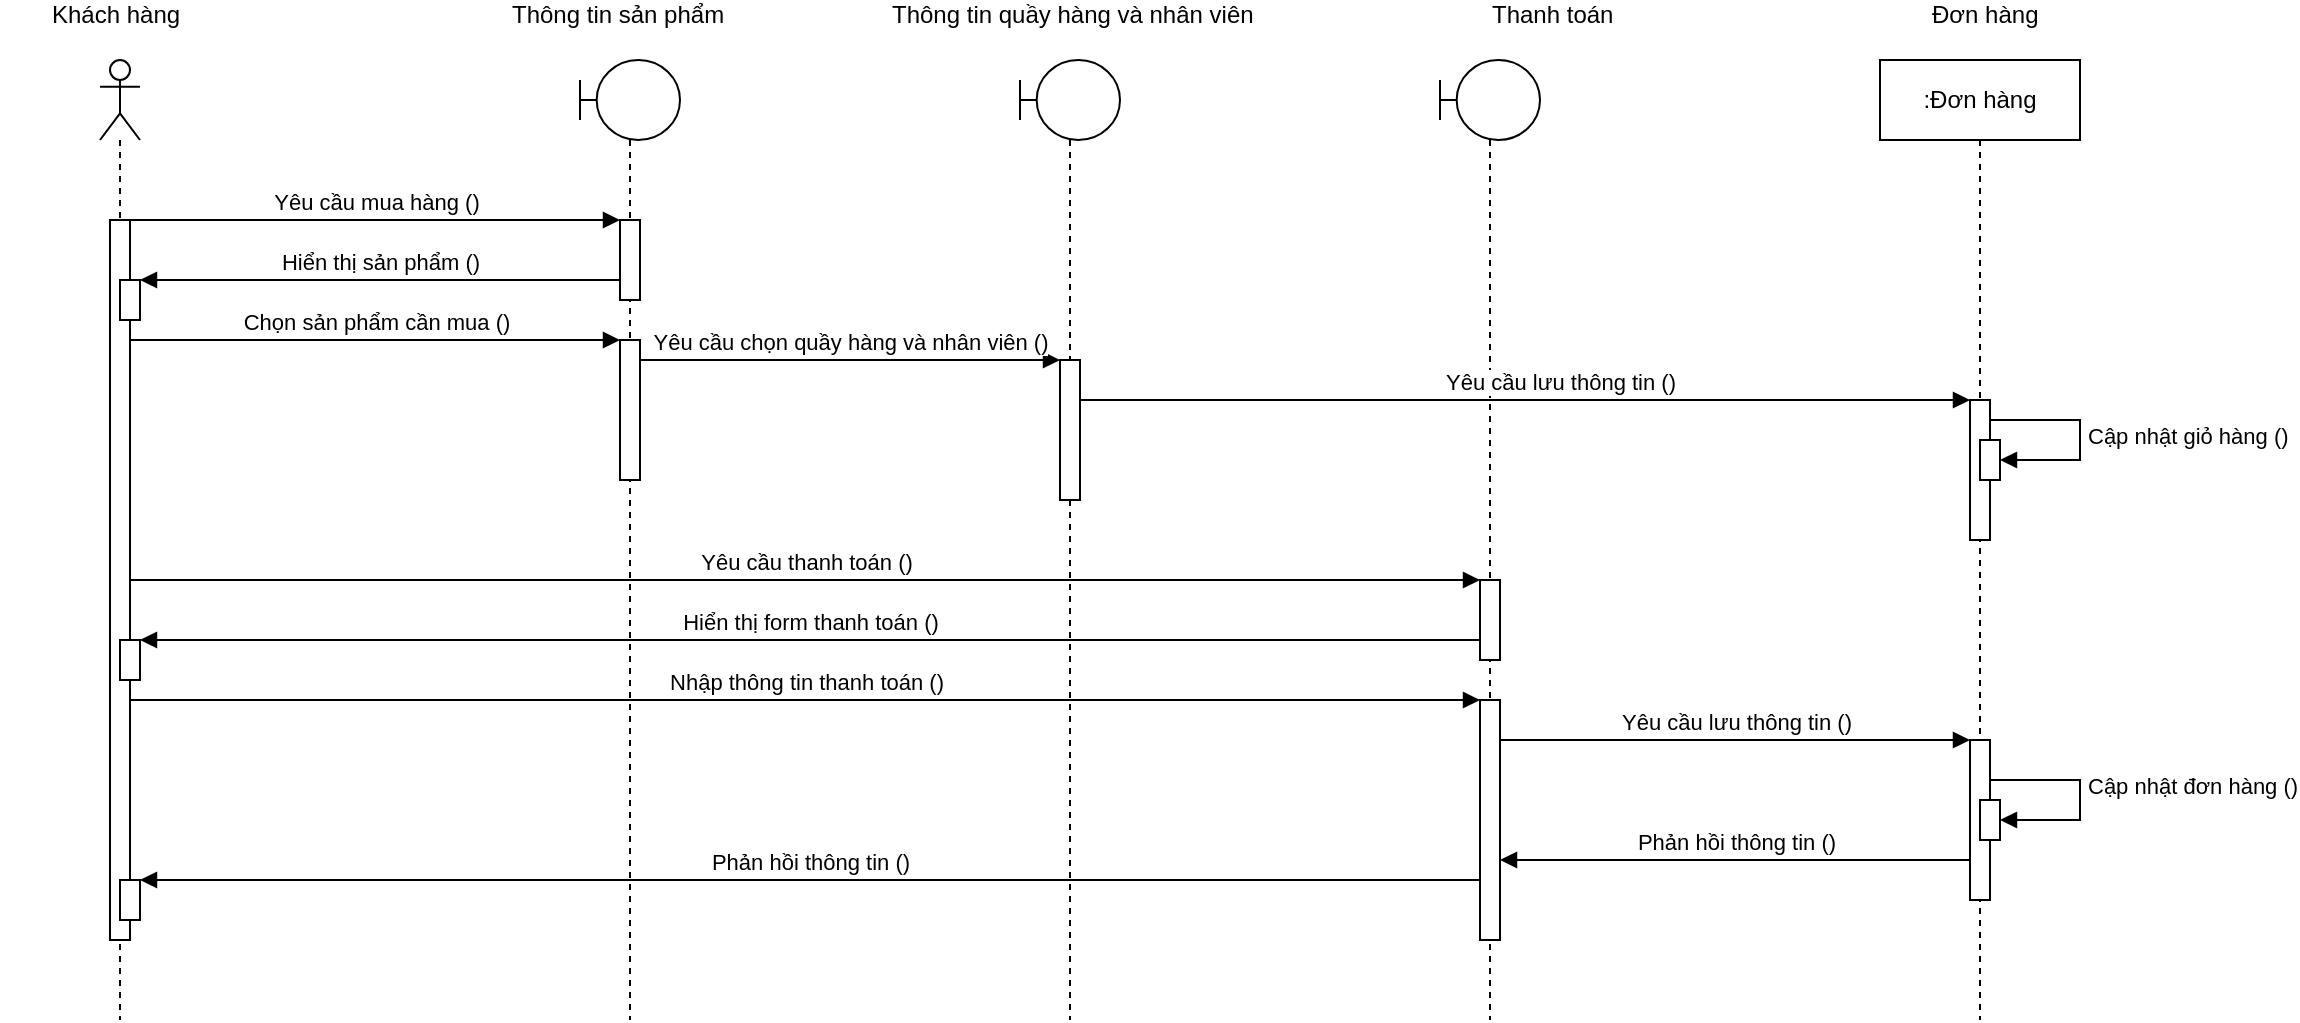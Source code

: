 <mxfile version="24.6.5" type="google">
  <diagram name="Page-1" id="2YBvvXClWsGukQMizWep">
    <mxGraphModel grid="1" page="1" gridSize="10" guides="1" tooltips="1" connect="1" arrows="1" fold="1" pageScale="1" pageWidth="850" pageHeight="1100" math="0" shadow="0">
      <root>
        <mxCell id="0" />
        <mxCell id="1" parent="0" />
        <mxCell id="N5gntgRf2Mj1DtgK5OVI-2" value="" style="shape=umlLifeline;perimeter=lifelinePerimeter;whiteSpace=wrap;html=1;container=1;dropTarget=0;collapsible=0;recursiveResize=0;outlineConnect=0;portConstraint=eastwest;newEdgeStyle={&quot;curved&quot;:0,&quot;rounded&quot;:0};participant=umlActor;" vertex="1" parent="1">
          <mxGeometry x="-130" y="40" width="20" height="480" as="geometry" />
        </mxCell>
        <mxCell id="N5gntgRf2Mj1DtgK5OVI-9" value="" style="html=1;points=[[0,0,0,0,5],[0,1,0,0,-5],[1,0,0,0,5],[1,1,0,0,-5]];perimeter=orthogonalPerimeter;outlineConnect=0;targetShapes=umlLifeline;portConstraint=eastwest;newEdgeStyle={&quot;curved&quot;:0,&quot;rounded&quot;:0};" vertex="1" parent="N5gntgRf2Mj1DtgK5OVI-2">
          <mxGeometry x="5" y="80" width="10" height="360" as="geometry" />
        </mxCell>
        <mxCell id="N5gntgRf2Mj1DtgK5OVI-13" value="" style="html=1;points=[[0,0,0,0,5],[0,1,0,0,-5],[1,0,0,0,5],[1,1,0,0,-5]];perimeter=orthogonalPerimeter;outlineConnect=0;targetShapes=umlLifeline;portConstraint=eastwest;newEdgeStyle={&quot;curved&quot;:0,&quot;rounded&quot;:0};" vertex="1" parent="N5gntgRf2Mj1DtgK5OVI-2">
          <mxGeometry x="10" y="110" width="10" height="20" as="geometry" />
        </mxCell>
        <mxCell id="N5gntgRf2Mj1DtgK5OVI-40" value="" style="html=1;points=[[0,0,0,0,5],[0,1,0,0,-5],[1,0,0,0,5],[1,1,0,0,-5]];perimeter=orthogonalPerimeter;outlineConnect=0;targetShapes=umlLifeline;portConstraint=eastwest;newEdgeStyle={&quot;curved&quot;:0,&quot;rounded&quot;:0};" vertex="1" parent="N5gntgRf2Mj1DtgK5OVI-2">
          <mxGeometry x="10" y="290" width="10" height="20" as="geometry" />
        </mxCell>
        <mxCell id="N5gntgRf2Mj1DtgK5OVI-73" value="" style="html=1;points=[[0,0,0,0,5],[0,1,0,0,-5],[1,0,0,0,5],[1,1,0,0,-5]];perimeter=orthogonalPerimeter;outlineConnect=0;targetShapes=umlLifeline;portConstraint=eastwest;newEdgeStyle={&quot;curved&quot;:0,&quot;rounded&quot;:0};" vertex="1" parent="N5gntgRf2Mj1DtgK5OVI-2">
          <mxGeometry x="10" y="410" width="10" height="20" as="geometry" />
        </mxCell>
        <object label="" id="N5gntgRf2Mj1DtgK5OVI-4">
          <mxCell style="shape=umlLifeline;perimeter=lifelinePerimeter;whiteSpace=wrap;html=1;container=1;dropTarget=0;collapsible=0;recursiveResize=0;outlineConnect=0;portConstraint=eastwest;newEdgeStyle={&quot;curved&quot;:0,&quot;rounded&quot;:0};participant=umlBoundary;" vertex="1" parent="1">
            <mxGeometry x="110" y="40" width="50" height="480" as="geometry" />
          </mxCell>
        </object>
        <mxCell id="N5gntgRf2Mj1DtgK5OVI-11" value="" style="html=1;points=[[0,0,0,0,5],[0,1,0,0,-5],[1,0,0,0,5],[1,1,0,0,-5]];perimeter=orthogonalPerimeter;outlineConnect=0;targetShapes=umlLifeline;portConstraint=eastwest;newEdgeStyle={&quot;curved&quot;:0,&quot;rounded&quot;:0};" vertex="1" parent="N5gntgRf2Mj1DtgK5OVI-4">
          <mxGeometry x="20" y="80" width="10" height="40" as="geometry" />
        </mxCell>
        <mxCell id="N5gntgRf2Mj1DtgK5OVI-17" value="" style="html=1;points=[[0,0,0,0,5],[0,1,0,0,-5],[1,0,0,0,5],[1,1,0,0,-5]];perimeter=orthogonalPerimeter;outlineConnect=0;targetShapes=umlLifeline;portConstraint=eastwest;newEdgeStyle={&quot;curved&quot;:0,&quot;rounded&quot;:0};" vertex="1" parent="N5gntgRf2Mj1DtgK5OVI-4">
          <mxGeometry x="20" y="140" width="10" height="70" as="geometry" />
        </mxCell>
        <mxCell id="N5gntgRf2Mj1DtgK5OVI-5" value="" style="shape=umlLifeline;perimeter=lifelinePerimeter;whiteSpace=wrap;html=1;container=1;dropTarget=0;collapsible=0;recursiveResize=0;outlineConnect=0;portConstraint=eastwest;newEdgeStyle={&quot;curved&quot;:0,&quot;rounded&quot;:0};participant=umlBoundary;" vertex="1" parent="1">
          <mxGeometry x="330" y="40" width="50" height="480" as="geometry" />
        </mxCell>
        <mxCell id="N5gntgRf2Mj1DtgK5OVI-43" value="" style="html=1;points=[[0,0,0,0,5],[0,1,0,0,-5],[1,0,0,0,5],[1,1,0,0,-5]];perimeter=orthogonalPerimeter;outlineConnect=0;targetShapes=umlLifeline;portConstraint=eastwest;newEdgeStyle={&quot;curved&quot;:0,&quot;rounded&quot;:0};" vertex="1" parent="N5gntgRf2Mj1DtgK5OVI-5">
          <mxGeometry x="20" y="150" width="10" height="70" as="geometry" />
        </mxCell>
        <mxCell id="N5gntgRf2Mj1DtgK5OVI-6" value="" style="shape=umlLifeline;perimeter=lifelinePerimeter;whiteSpace=wrap;html=1;container=1;dropTarget=0;collapsible=0;recursiveResize=0;outlineConnect=0;portConstraint=eastwest;newEdgeStyle={&quot;curved&quot;:0,&quot;rounded&quot;:0};participant=umlBoundary;" vertex="1" parent="1">
          <mxGeometry x="540" y="40" width="50" height="480" as="geometry" />
        </mxCell>
        <mxCell id="N5gntgRf2Mj1DtgK5OVI-36" value="" style="html=1;points=[[0,0,0,0,5],[0,1,0,0,-5],[1,0,0,0,5],[1,1,0,0,-5]];perimeter=orthogonalPerimeter;outlineConnect=0;targetShapes=umlLifeline;portConstraint=eastwest;newEdgeStyle={&quot;curved&quot;:0,&quot;rounded&quot;:0};" vertex="1" parent="N5gntgRf2Mj1DtgK5OVI-6">
          <mxGeometry x="20" y="260" width="10" height="40" as="geometry" />
        </mxCell>
        <mxCell id="N5gntgRf2Mj1DtgK5OVI-42" value="" style="html=1;points=[[0,0,0,0,5],[0,1,0,0,-5],[1,0,0,0,5],[1,1,0,0,-5]];perimeter=orthogonalPerimeter;outlineConnect=0;targetShapes=umlLifeline;portConstraint=eastwest;newEdgeStyle={&quot;curved&quot;:0,&quot;rounded&quot;:0};" vertex="1" parent="N5gntgRf2Mj1DtgK5OVI-6">
          <mxGeometry x="20" y="320" width="10" height="120" as="geometry" />
        </mxCell>
        <mxCell id="N5gntgRf2Mj1DtgK5OVI-76" value="Phản hồi thông tin ()" style="html=1;verticalAlign=bottom;endArrow=block;curved=0;rounded=0;" edge="1" parent="N5gntgRf2Mj1DtgK5OVI-6" source="N5gntgRf2Mj1DtgK5OVI-42">
          <mxGeometry width="80" relative="1" as="geometry">
            <mxPoint x="-570" y="410" as="sourcePoint" />
            <mxPoint x="-650" y="410" as="targetPoint" />
          </mxGeometry>
        </mxCell>
        <mxCell id="N5gntgRf2Mj1DtgK5OVI-8" value=":Đơn hàng" style="shape=umlLifeline;perimeter=lifelinePerimeter;whiteSpace=wrap;html=1;container=1;dropTarget=0;collapsible=0;recursiveResize=0;outlineConnect=0;portConstraint=eastwest;newEdgeStyle={&quot;curved&quot;:0,&quot;rounded&quot;:0};" vertex="1" parent="1">
          <mxGeometry x="760" y="40" width="100" height="480" as="geometry" />
        </mxCell>
        <mxCell id="N5gntgRf2Mj1DtgK5OVI-28" value="" style="html=1;points=[[0,0,0,0,5],[0,1,0,0,-5],[1,0,0,0,5],[1,1,0,0,-5]];perimeter=orthogonalPerimeter;outlineConnect=0;targetShapes=umlLifeline;portConstraint=eastwest;newEdgeStyle={&quot;curved&quot;:0,&quot;rounded&quot;:0};" vertex="1" parent="N5gntgRf2Mj1DtgK5OVI-8">
          <mxGeometry x="45" y="170" width="10" height="70" as="geometry" />
        </mxCell>
        <mxCell id="N5gntgRf2Mj1DtgK5OVI-34" value="" style="html=1;points=[[0,0,0,0,5],[0,1,0,0,-5],[1,0,0,0,5],[1,1,0,0,-5]];perimeter=orthogonalPerimeter;outlineConnect=0;targetShapes=umlLifeline;portConstraint=eastwest;newEdgeStyle={&quot;curved&quot;:0,&quot;rounded&quot;:0};" vertex="1" parent="N5gntgRf2Mj1DtgK5OVI-8">
          <mxGeometry x="50" y="190" width="10" height="20" as="geometry" />
        </mxCell>
        <mxCell id="N5gntgRf2Mj1DtgK5OVI-35" value="Cập nhật giỏ hàng ()" style="html=1;align=left;spacingLeft=2;endArrow=block;rounded=0;edgeStyle=orthogonalEdgeStyle;curved=0;rounded=0;" edge="1" parent="N5gntgRf2Mj1DtgK5OVI-8">
          <mxGeometry relative="1" as="geometry">
            <mxPoint x="55" y="180" as="sourcePoint" />
            <Array as="points">
              <mxPoint x="100" y="180" />
              <mxPoint x="100" y="200" />
            </Array>
            <mxPoint x="60" y="200" as="targetPoint" />
          </mxGeometry>
        </mxCell>
        <mxCell id="N5gntgRf2Mj1DtgK5OVI-47" value="" style="html=1;points=[[0,0,0,0,5],[0,1,0,0,-5],[1,0,0,0,5],[1,1,0,0,-5]];perimeter=orthogonalPerimeter;outlineConnect=0;targetShapes=umlLifeline;portConstraint=eastwest;newEdgeStyle={&quot;curved&quot;:0,&quot;rounded&quot;:0};" vertex="1" parent="N5gntgRf2Mj1DtgK5OVI-8">
          <mxGeometry x="45" y="340" width="10" height="80" as="geometry" />
        </mxCell>
        <mxCell id="N5gntgRf2Mj1DtgK5OVI-10" value="Yêu cầu mua hàng ()" style="html=1;verticalAlign=bottom;endArrow=block;curved=0;rounded=0;" edge="1" parent="1" source="N5gntgRf2Mj1DtgK5OVI-9" target="N5gntgRf2Mj1DtgK5OVI-11">
          <mxGeometry width="80" relative="1" as="geometry">
            <mxPoint x="40" y="120" as="sourcePoint" />
            <mxPoint x="160" y="120" as="targetPoint" />
            <Array as="points">
              <mxPoint y="120" />
            </Array>
          </mxGeometry>
        </mxCell>
        <mxCell id="N5gntgRf2Mj1DtgK5OVI-12" value="Hiển thị sản phẩm ()" style="html=1;verticalAlign=bottom;endArrow=block;curved=0;rounded=0;" edge="1" parent="1">
          <mxGeometry width="80" relative="1" as="geometry">
            <mxPoint x="130" y="150" as="sourcePoint" />
            <mxPoint x="-110" y="150" as="targetPoint" />
          </mxGeometry>
        </mxCell>
        <mxCell id="N5gntgRf2Mj1DtgK5OVI-18" value="Chọn sản phẩm cần mua ()" style="html=1;verticalAlign=bottom;endArrow=block;curved=0;rounded=0;" edge="1" parent="1">
          <mxGeometry width="80" relative="1" as="geometry">
            <mxPoint x="-115" y="180" as="sourcePoint" />
            <mxPoint x="130" y="180" as="targetPoint" />
            <Array as="points" />
          </mxGeometry>
        </mxCell>
        <mxCell id="N5gntgRf2Mj1DtgK5OVI-19" value="Thông tin sản phẩm" style="text;strokeColor=none;fillColor=none;align=left;verticalAlign=middle;spacingTop=-1;spacingLeft=4;spacingRight=4;rotatable=0;labelPosition=right;points=[];portConstraint=eastwest;" vertex="1" parent="1">
          <mxGeometry x="50" y="10" width="20" height="14" as="geometry" />
        </mxCell>
        <mxCell id="N5gntgRf2Mj1DtgK5OVI-20" value="Khách hàng" style="text;strokeColor=none;fillColor=none;align=left;verticalAlign=middle;spacingTop=-1;spacingLeft=4;spacingRight=4;rotatable=0;labelPosition=right;points=[];portConstraint=eastwest;" vertex="1" parent="1">
          <mxGeometry x="-180" y="10" width="20" height="14" as="geometry" />
        </mxCell>
        <mxCell id="N5gntgRf2Mj1DtgK5OVI-21" value="Đơn hàng" style="text;strokeColor=none;fillColor=none;align=left;verticalAlign=middle;spacingTop=-1;spacingLeft=4;spacingRight=4;rotatable=0;labelPosition=right;points=[];portConstraint=eastwest;" vertex="1" parent="1">
          <mxGeometry x="760" y="10" width="20" height="14" as="geometry" />
        </mxCell>
        <mxCell id="N5gntgRf2Mj1DtgK5OVI-23" value="Thông tin quầy hàng và nhân viên" style="text;strokeColor=none;fillColor=none;align=left;verticalAlign=middle;spacingTop=-1;spacingLeft=4;spacingRight=4;rotatable=0;labelPosition=right;points=[];portConstraint=eastwest;" vertex="1" parent="1">
          <mxGeometry x="240" y="10" width="20" height="14" as="geometry" />
        </mxCell>
        <mxCell id="N5gntgRf2Mj1DtgK5OVI-24" value="Thanh toán" style="text;strokeColor=none;fillColor=none;align=left;verticalAlign=middle;spacingTop=-1;spacingLeft=4;spacingRight=4;rotatable=0;labelPosition=right;points=[];portConstraint=eastwest;" vertex="1" parent="1">
          <mxGeometry x="540" y="10" width="20" height="14" as="geometry" />
        </mxCell>
        <mxCell id="N5gntgRf2Mj1DtgK5OVI-26" value="Yêu cầu chọn quầy hàng và nhân viên ()" style="html=1;verticalAlign=bottom;endArrow=block;curved=0;rounded=0;" edge="1" parent="1">
          <mxGeometry width="80" relative="1" as="geometry">
            <mxPoint x="140" y="190" as="sourcePoint" />
            <mxPoint x="350" y="190" as="targetPoint" />
          </mxGeometry>
        </mxCell>
        <mxCell id="N5gntgRf2Mj1DtgK5OVI-27" value="Yêu cầu lưu thông tin ()" style="html=1;verticalAlign=bottom;endArrow=block;curved=0;rounded=0;" edge="1" parent="1">
          <mxGeometry x="0.079" width="80" relative="1" as="geometry">
            <mxPoint x="360" y="210" as="sourcePoint" />
            <mxPoint x="805" y="210" as="targetPoint" />
            <mxPoint as="offset" />
          </mxGeometry>
        </mxCell>
        <mxCell id="N5gntgRf2Mj1DtgK5OVI-37" value="Yêu cầu thanh toán ()" style="html=1;verticalAlign=bottom;endArrow=block;curved=0;rounded=0;" edge="1" parent="1" source="N5gntgRf2Mj1DtgK5OVI-9" target="N5gntgRf2Mj1DtgK5OVI-36">
          <mxGeometry width="80" relative="1" as="geometry">
            <mxPoint x="30" y="300" as="sourcePoint" />
            <mxPoint x="110" y="300" as="targetPoint" />
          </mxGeometry>
        </mxCell>
        <mxCell id="N5gntgRf2Mj1DtgK5OVI-39" value="Hiển thị form thanh toán ()" style="html=1;verticalAlign=bottom;endArrow=block;curved=0;rounded=0;" edge="1" parent="1" source="N5gntgRf2Mj1DtgK5OVI-36" target="N5gntgRf2Mj1DtgK5OVI-40">
          <mxGeometry width="80" relative="1" as="geometry">
            <mxPoint x="370" y="330" as="sourcePoint" />
            <mxPoint x="-90" y="330" as="targetPoint" />
          </mxGeometry>
        </mxCell>
        <mxCell id="N5gntgRf2Mj1DtgK5OVI-41" value="Nhập thông tin thanh toán ()" style="html=1;verticalAlign=bottom;endArrow=block;curved=0;rounded=0;" edge="1" parent="1" target="N5gntgRf2Mj1DtgK5OVI-42">
          <mxGeometry width="80" relative="1" as="geometry">
            <mxPoint x="-115" y="360" as="sourcePoint" />
            <mxPoint x="50" y="360" as="targetPoint" />
          </mxGeometry>
        </mxCell>
        <mxCell id="N5gntgRf2Mj1DtgK5OVI-48" value="Yêu cầu lưu thông tin ()" style="html=1;verticalAlign=bottom;endArrow=block;curved=0;rounded=0;" edge="1" parent="1" source="N5gntgRf2Mj1DtgK5OVI-42">
          <mxGeometry width="80" relative="1" as="geometry">
            <mxPoint x="600" y="380" as="sourcePoint" />
            <mxPoint x="805" y="380" as="targetPoint" />
          </mxGeometry>
        </mxCell>
        <mxCell id="N5gntgRf2Mj1DtgK5OVI-49" value="Cập nhật đơn hàng ()" style="html=1;align=left;spacingLeft=2;endArrow=block;rounded=0;edgeStyle=orthogonalEdgeStyle;curved=0;rounded=0;" edge="1" parent="1" source="N5gntgRf2Mj1DtgK5OVI-50">
          <mxGeometry relative="1" as="geometry">
            <mxPoint x="815" y="400" as="sourcePoint" />
            <Array as="points">
              <mxPoint x="860" y="400" />
              <mxPoint x="860" y="420" />
            </Array>
            <mxPoint x="820" y="420" as="targetPoint" />
          </mxGeometry>
        </mxCell>
        <mxCell id="N5gntgRf2Mj1DtgK5OVI-50" value="" style="html=1;points=[[0,0,0,0,5],[0,1,0,0,-5],[1,0,0,0,5],[1,1,0,0,-5]];perimeter=orthogonalPerimeter;outlineConnect=0;targetShapes=umlLifeline;portConstraint=eastwest;newEdgeStyle={&quot;curved&quot;:0,&quot;rounded&quot;:0};" vertex="1" parent="1">
          <mxGeometry x="810" y="410" width="10" height="20" as="geometry" />
        </mxCell>
        <mxCell id="N5gntgRf2Mj1DtgK5OVI-67" value="Phản hồi thông tin ()" style="html=1;verticalAlign=bottom;endArrow=block;curved=0;rounded=0;" edge="1" parent="1" target="N5gntgRf2Mj1DtgK5OVI-42">
          <mxGeometry width="80" relative="1" as="geometry">
            <mxPoint x="805" y="440" as="sourcePoint" />
            <mxPoint x="576" y="440" as="targetPoint" />
          </mxGeometry>
        </mxCell>
      </root>
    </mxGraphModel>
  </diagram>
</mxfile>
